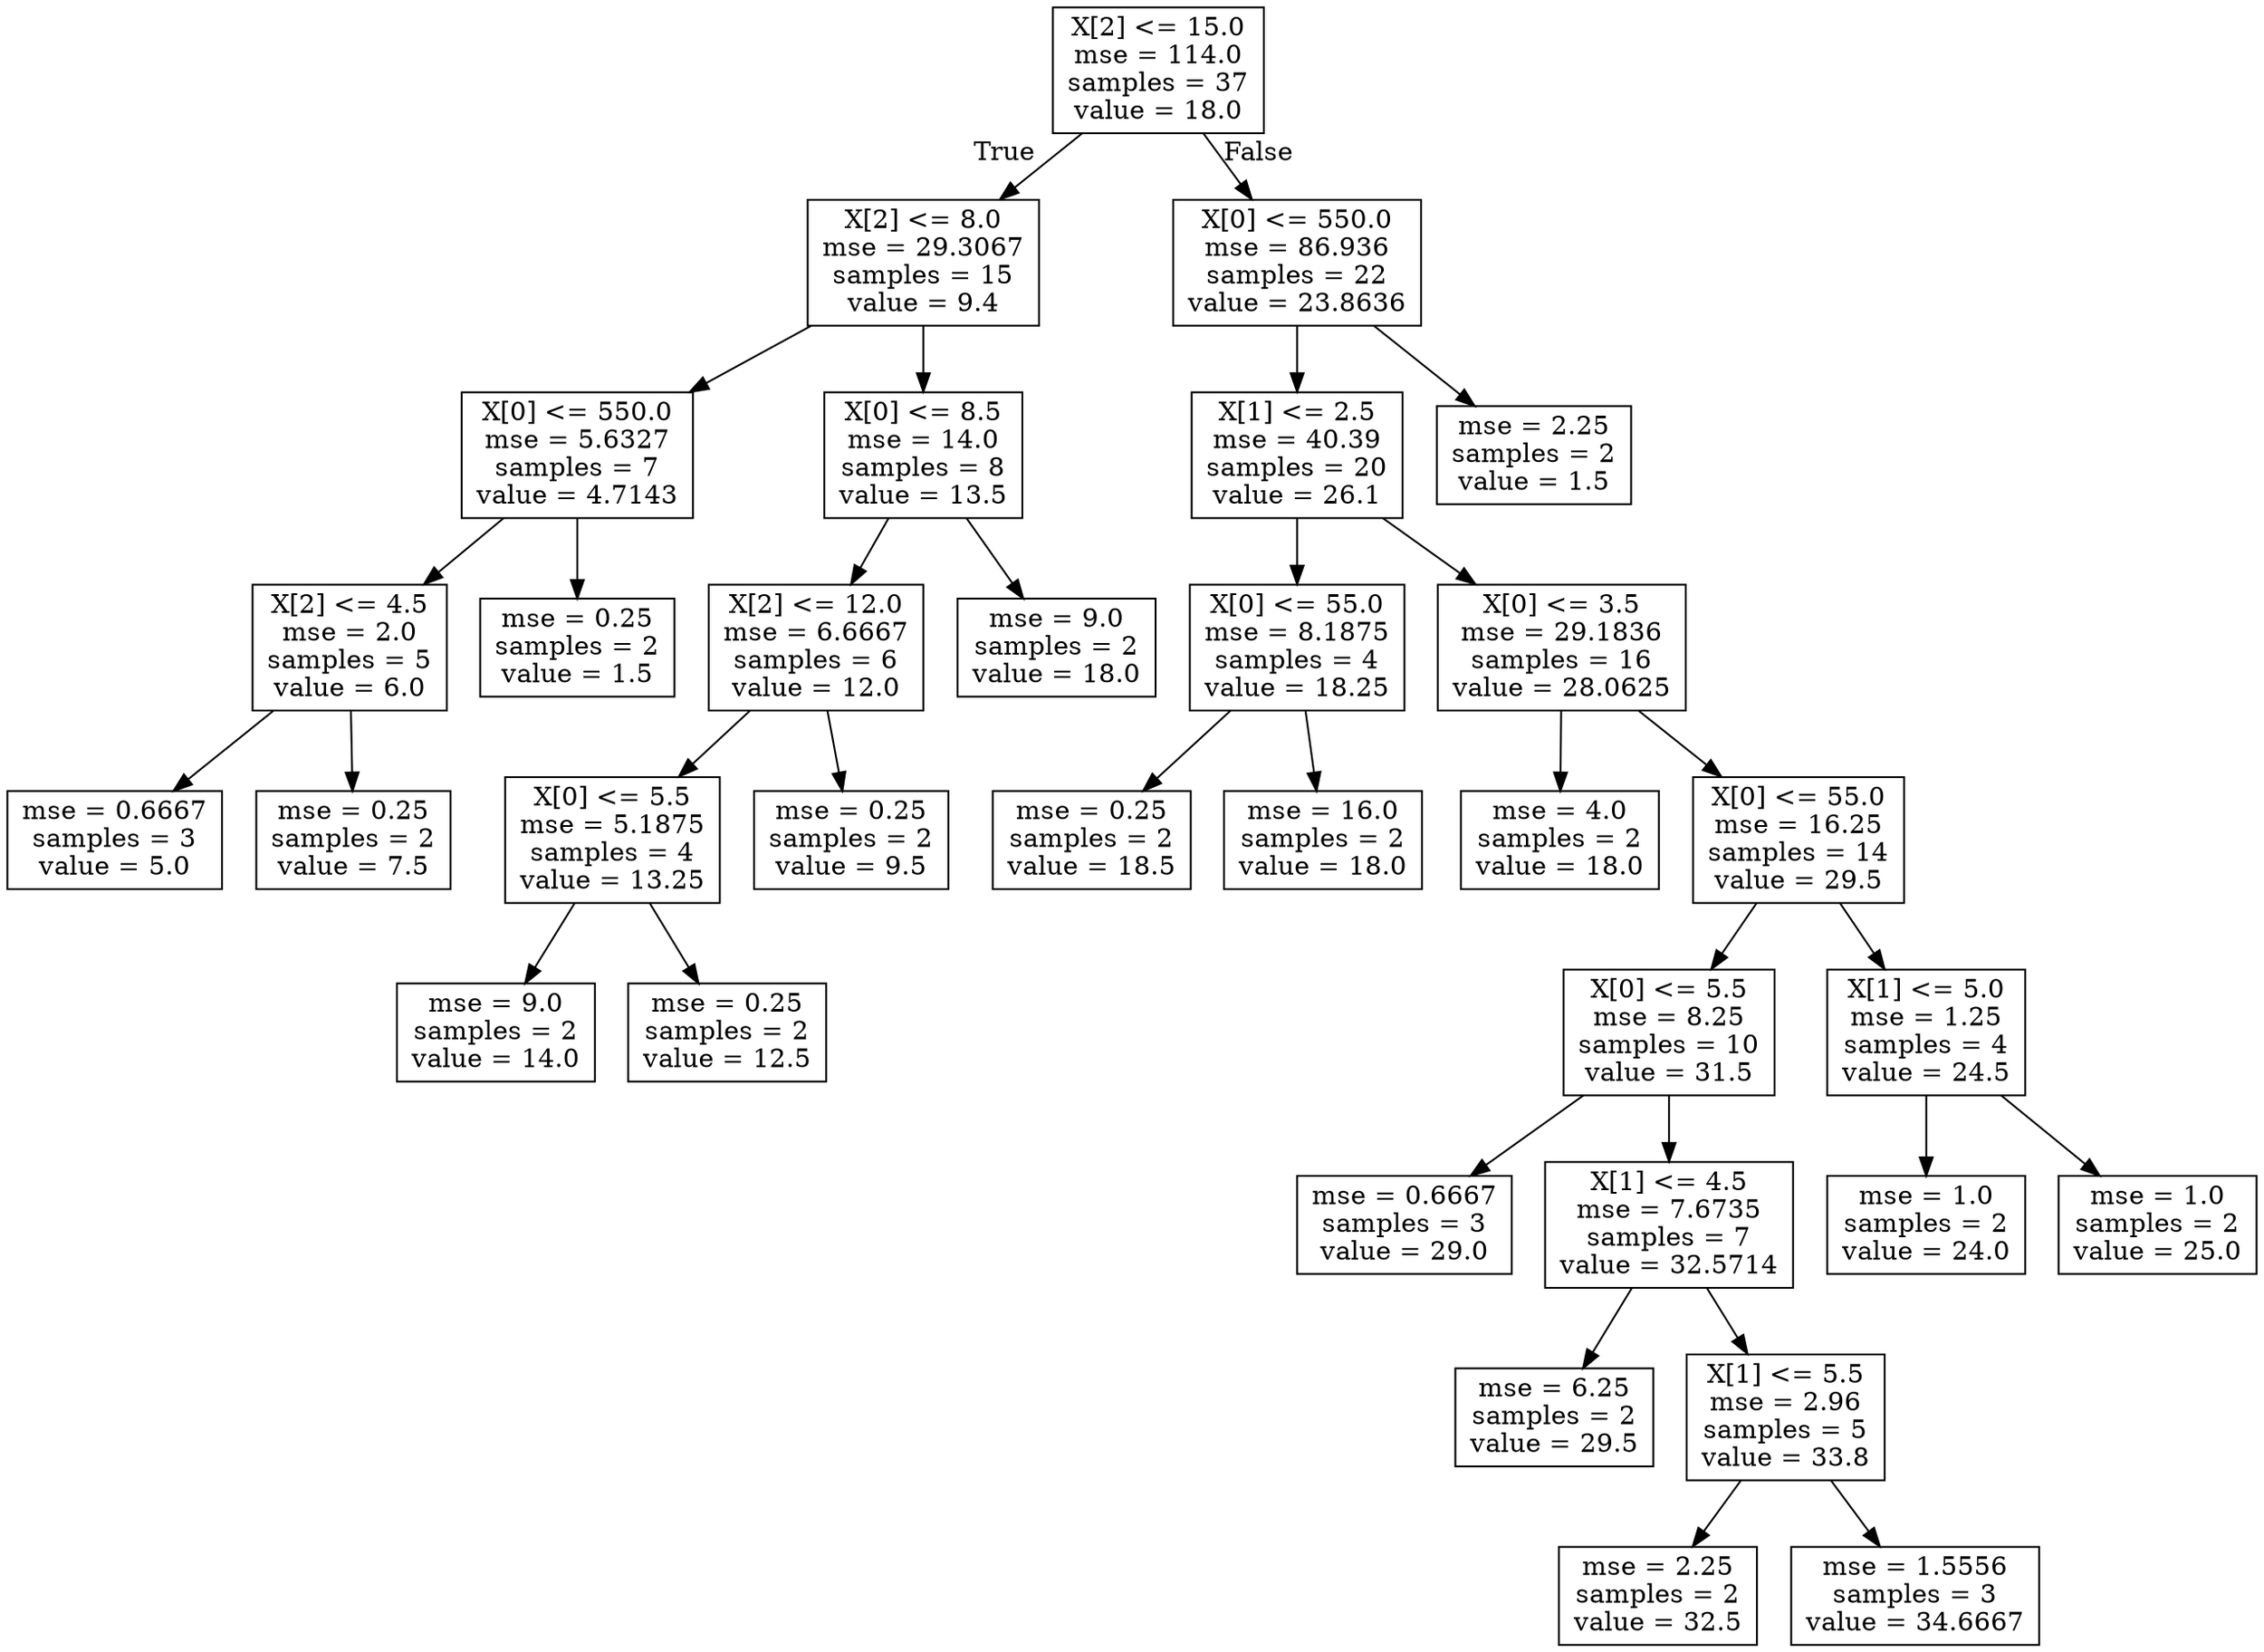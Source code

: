 digraph Tree {
node [shape=box] ;
0 [label="X[2] <= 15.0\nmse = 114.0\nsamples = 37\nvalue = 18.0"] ;
1 [label="X[2] <= 8.0\nmse = 29.3067\nsamples = 15\nvalue = 9.4"] ;
0 -> 1 [labeldistance=2.5, labelangle=45, headlabel="True"] ;
2 [label="X[0] <= 550.0\nmse = 5.6327\nsamples = 7\nvalue = 4.7143"] ;
1 -> 2 ;
3 [label="X[2] <= 4.5\nmse = 2.0\nsamples = 5\nvalue = 6.0"] ;
2 -> 3 ;
4 [label="mse = 0.6667\nsamples = 3\nvalue = 5.0"] ;
3 -> 4 ;
5 [label="mse = 0.25\nsamples = 2\nvalue = 7.5"] ;
3 -> 5 ;
6 [label="mse = 0.25\nsamples = 2\nvalue = 1.5"] ;
2 -> 6 ;
7 [label="X[0] <= 8.5\nmse = 14.0\nsamples = 8\nvalue = 13.5"] ;
1 -> 7 ;
8 [label="X[2] <= 12.0\nmse = 6.6667\nsamples = 6\nvalue = 12.0"] ;
7 -> 8 ;
9 [label="X[0] <= 5.5\nmse = 5.1875\nsamples = 4\nvalue = 13.25"] ;
8 -> 9 ;
10 [label="mse = 9.0\nsamples = 2\nvalue = 14.0"] ;
9 -> 10 ;
11 [label="mse = 0.25\nsamples = 2\nvalue = 12.5"] ;
9 -> 11 ;
12 [label="mse = 0.25\nsamples = 2\nvalue = 9.5"] ;
8 -> 12 ;
13 [label="mse = 9.0\nsamples = 2\nvalue = 18.0"] ;
7 -> 13 ;
14 [label="X[0] <= 550.0\nmse = 86.936\nsamples = 22\nvalue = 23.8636"] ;
0 -> 14 [labeldistance=2.5, labelangle=-45, headlabel="False"] ;
15 [label="X[1] <= 2.5\nmse = 40.39\nsamples = 20\nvalue = 26.1"] ;
14 -> 15 ;
16 [label="X[0] <= 55.0\nmse = 8.1875\nsamples = 4\nvalue = 18.25"] ;
15 -> 16 ;
17 [label="mse = 0.25\nsamples = 2\nvalue = 18.5"] ;
16 -> 17 ;
18 [label="mse = 16.0\nsamples = 2\nvalue = 18.0"] ;
16 -> 18 ;
19 [label="X[0] <= 3.5\nmse = 29.1836\nsamples = 16\nvalue = 28.0625"] ;
15 -> 19 ;
20 [label="mse = 4.0\nsamples = 2\nvalue = 18.0"] ;
19 -> 20 ;
21 [label="X[0] <= 55.0\nmse = 16.25\nsamples = 14\nvalue = 29.5"] ;
19 -> 21 ;
22 [label="X[0] <= 5.5\nmse = 8.25\nsamples = 10\nvalue = 31.5"] ;
21 -> 22 ;
23 [label="mse = 0.6667\nsamples = 3\nvalue = 29.0"] ;
22 -> 23 ;
24 [label="X[1] <= 4.5\nmse = 7.6735\nsamples = 7\nvalue = 32.5714"] ;
22 -> 24 ;
25 [label="mse = 6.25\nsamples = 2\nvalue = 29.5"] ;
24 -> 25 ;
26 [label="X[1] <= 5.5\nmse = 2.96\nsamples = 5\nvalue = 33.8"] ;
24 -> 26 ;
27 [label="mse = 2.25\nsamples = 2\nvalue = 32.5"] ;
26 -> 27 ;
28 [label="mse = 1.5556\nsamples = 3\nvalue = 34.6667"] ;
26 -> 28 ;
29 [label="X[1] <= 5.0\nmse = 1.25\nsamples = 4\nvalue = 24.5"] ;
21 -> 29 ;
30 [label="mse = 1.0\nsamples = 2\nvalue = 24.0"] ;
29 -> 30 ;
31 [label="mse = 1.0\nsamples = 2\nvalue = 25.0"] ;
29 -> 31 ;
32 [label="mse = 2.25\nsamples = 2\nvalue = 1.5"] ;
14 -> 32 ;
}